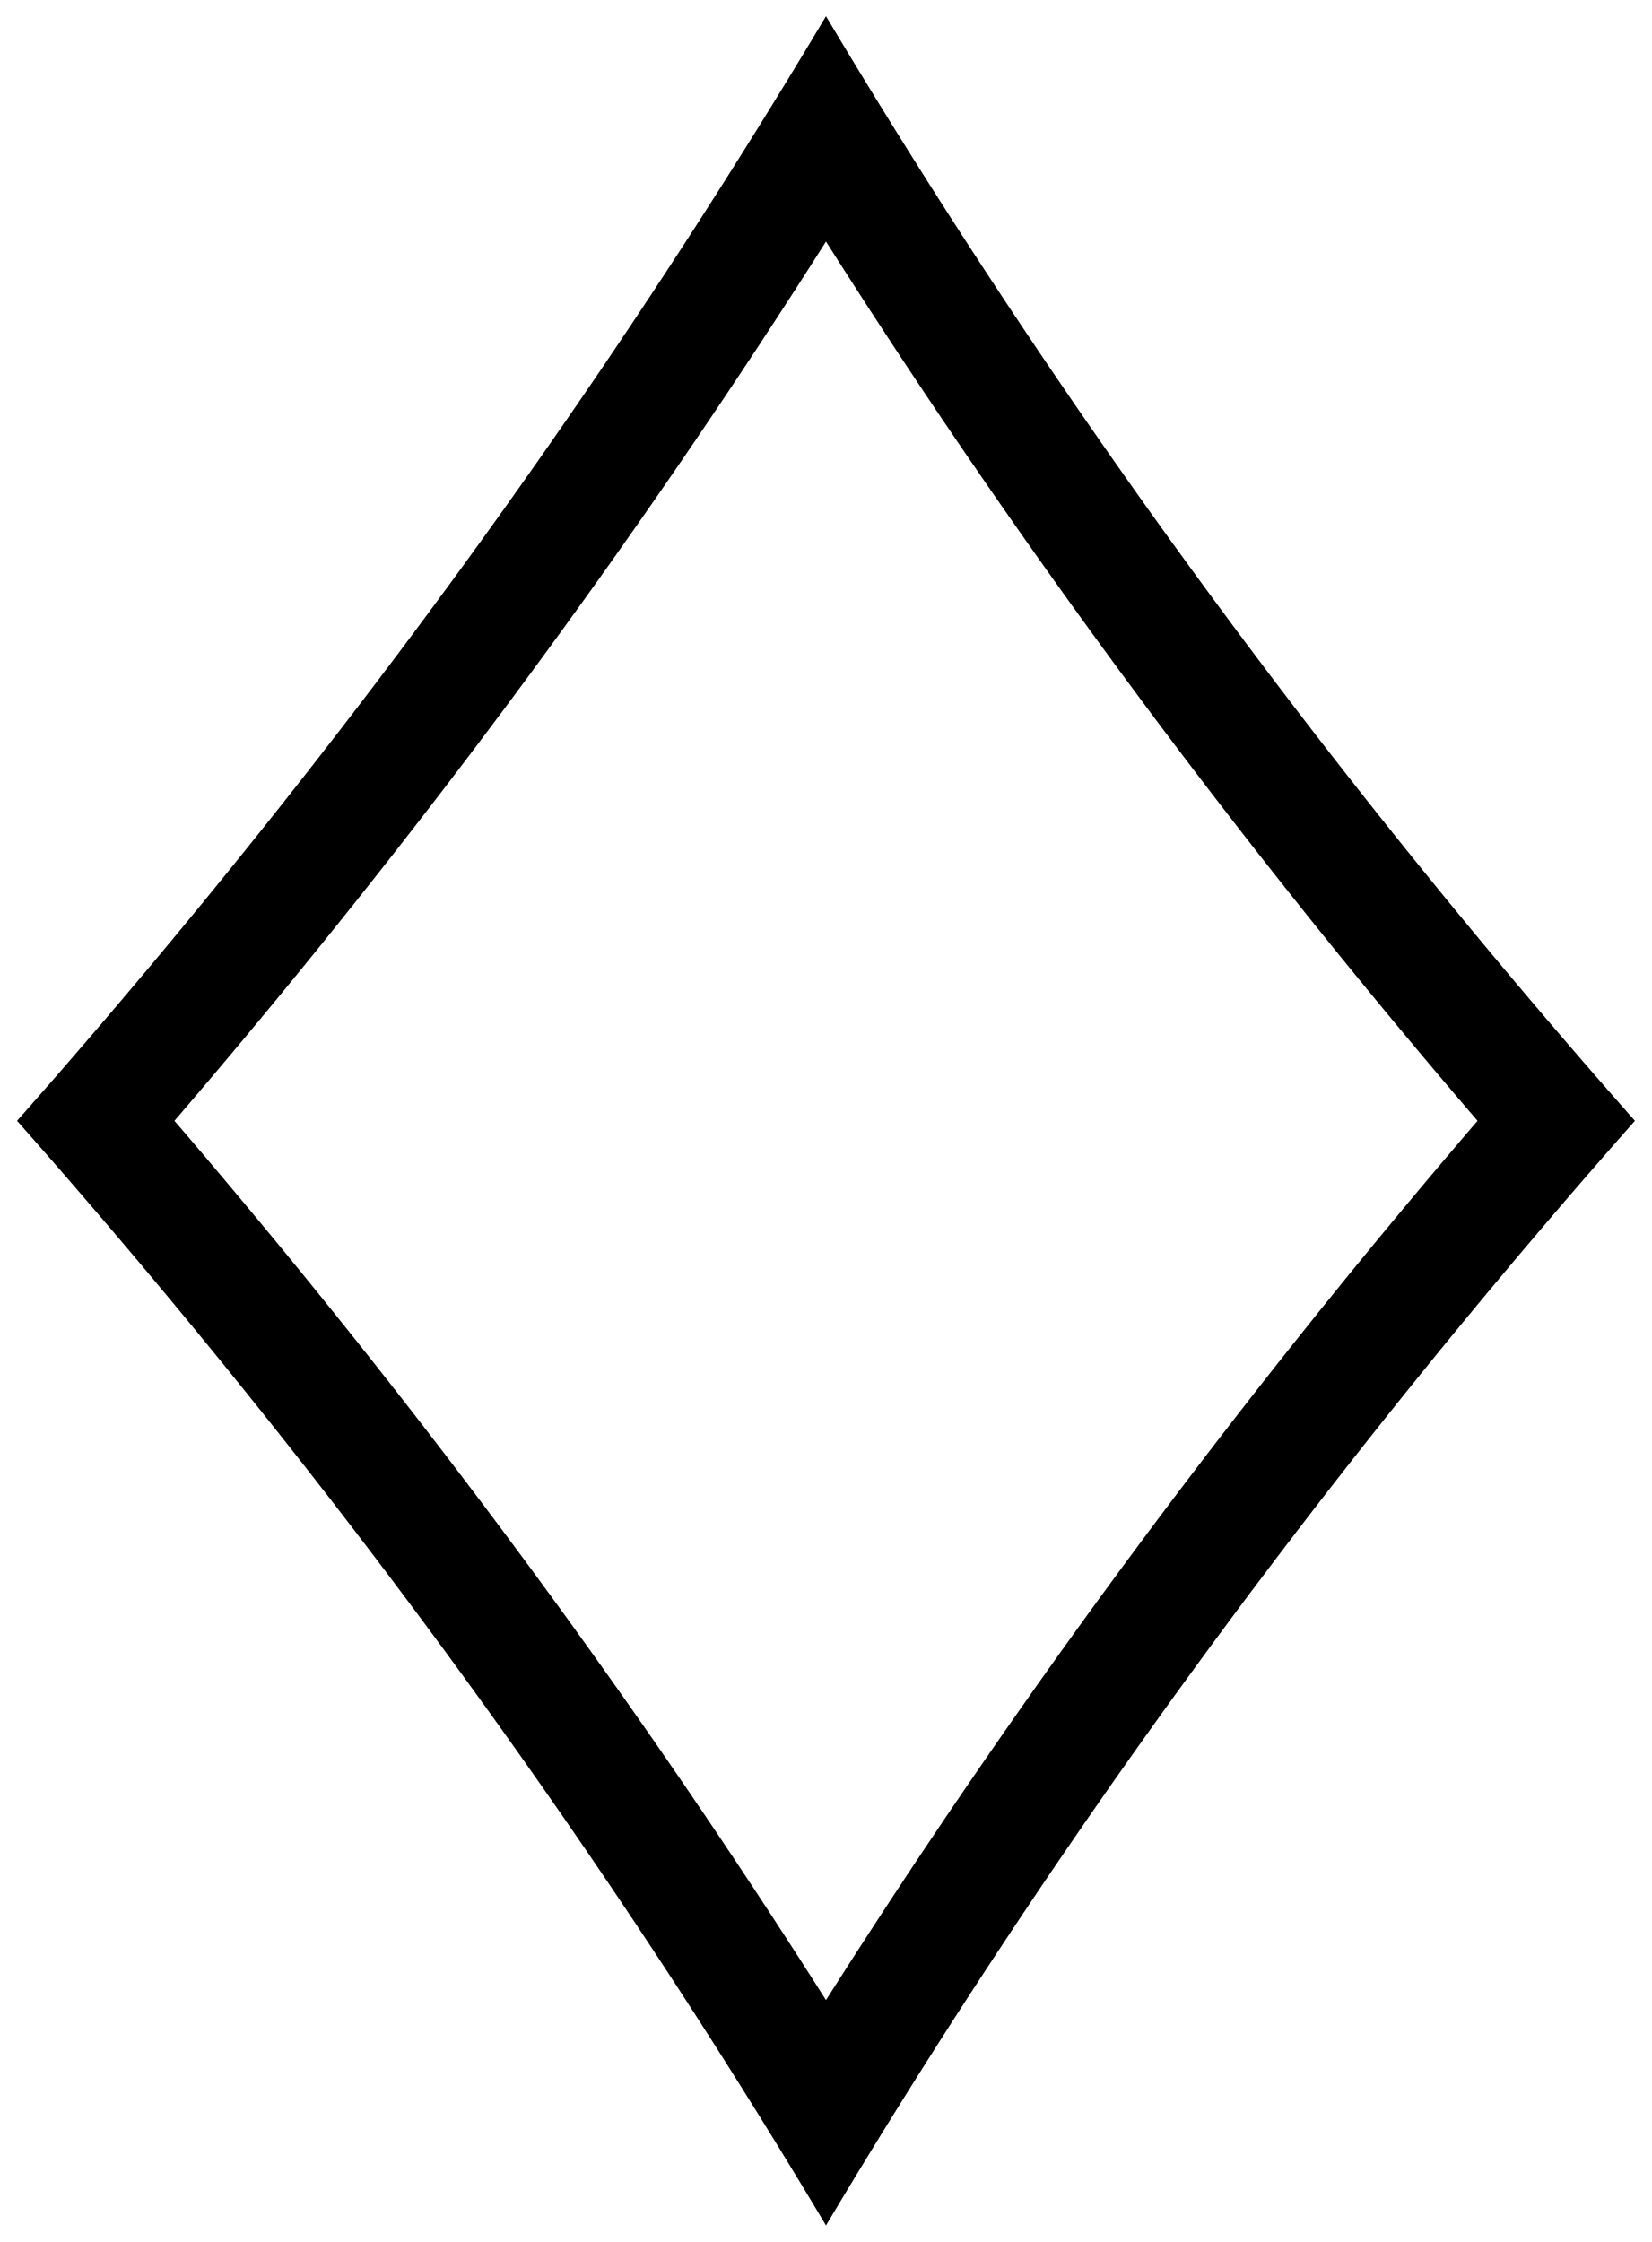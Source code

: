 


\begin{tikzpicture}[y=0.80pt, x=0.80pt, yscale=-1.0, xscale=1.0, inner sep=0pt, outer sep=0pt]
\begin{scope}[shift={(100.0,1878.0)},nonzero rule]
  \path[draw=.,fill=.,line width=1.600pt] (1246.0,-754.0) ..
    controls (1028.0,-507.333) and (837.0,-246.667) .. (673.0,28.0)
    .. controls (509.0,-246.667) and (318.0,-507.333) ..
    (100.0,-754.0) .. controls (318.0,-1000.667) and
    (509.0,-1261.333) .. (673.0,-1536.0) .. controls
    (837.0,-1261.333) and (1028.0,-1000.667) .. (1246.0,-754.0) --
    cycle(1137.0,-754.0) .. controls (966.333,-952.667) and
    (811.667,-1161.333) .. (673.0,-1380.0) .. controls
    (534.333,-1161.333) and (379.667,-952.667) .. (209.0,-754.0) ..
    controls (379.667,-555.333) and (534.333,-346.667) .. (673.0,-128.0)
    .. controls (811.667,-346.667) and (966.333,-555.333) ..
    (1137.0,-754.0) -- cycle;
\end{scope}

\end{tikzpicture}

